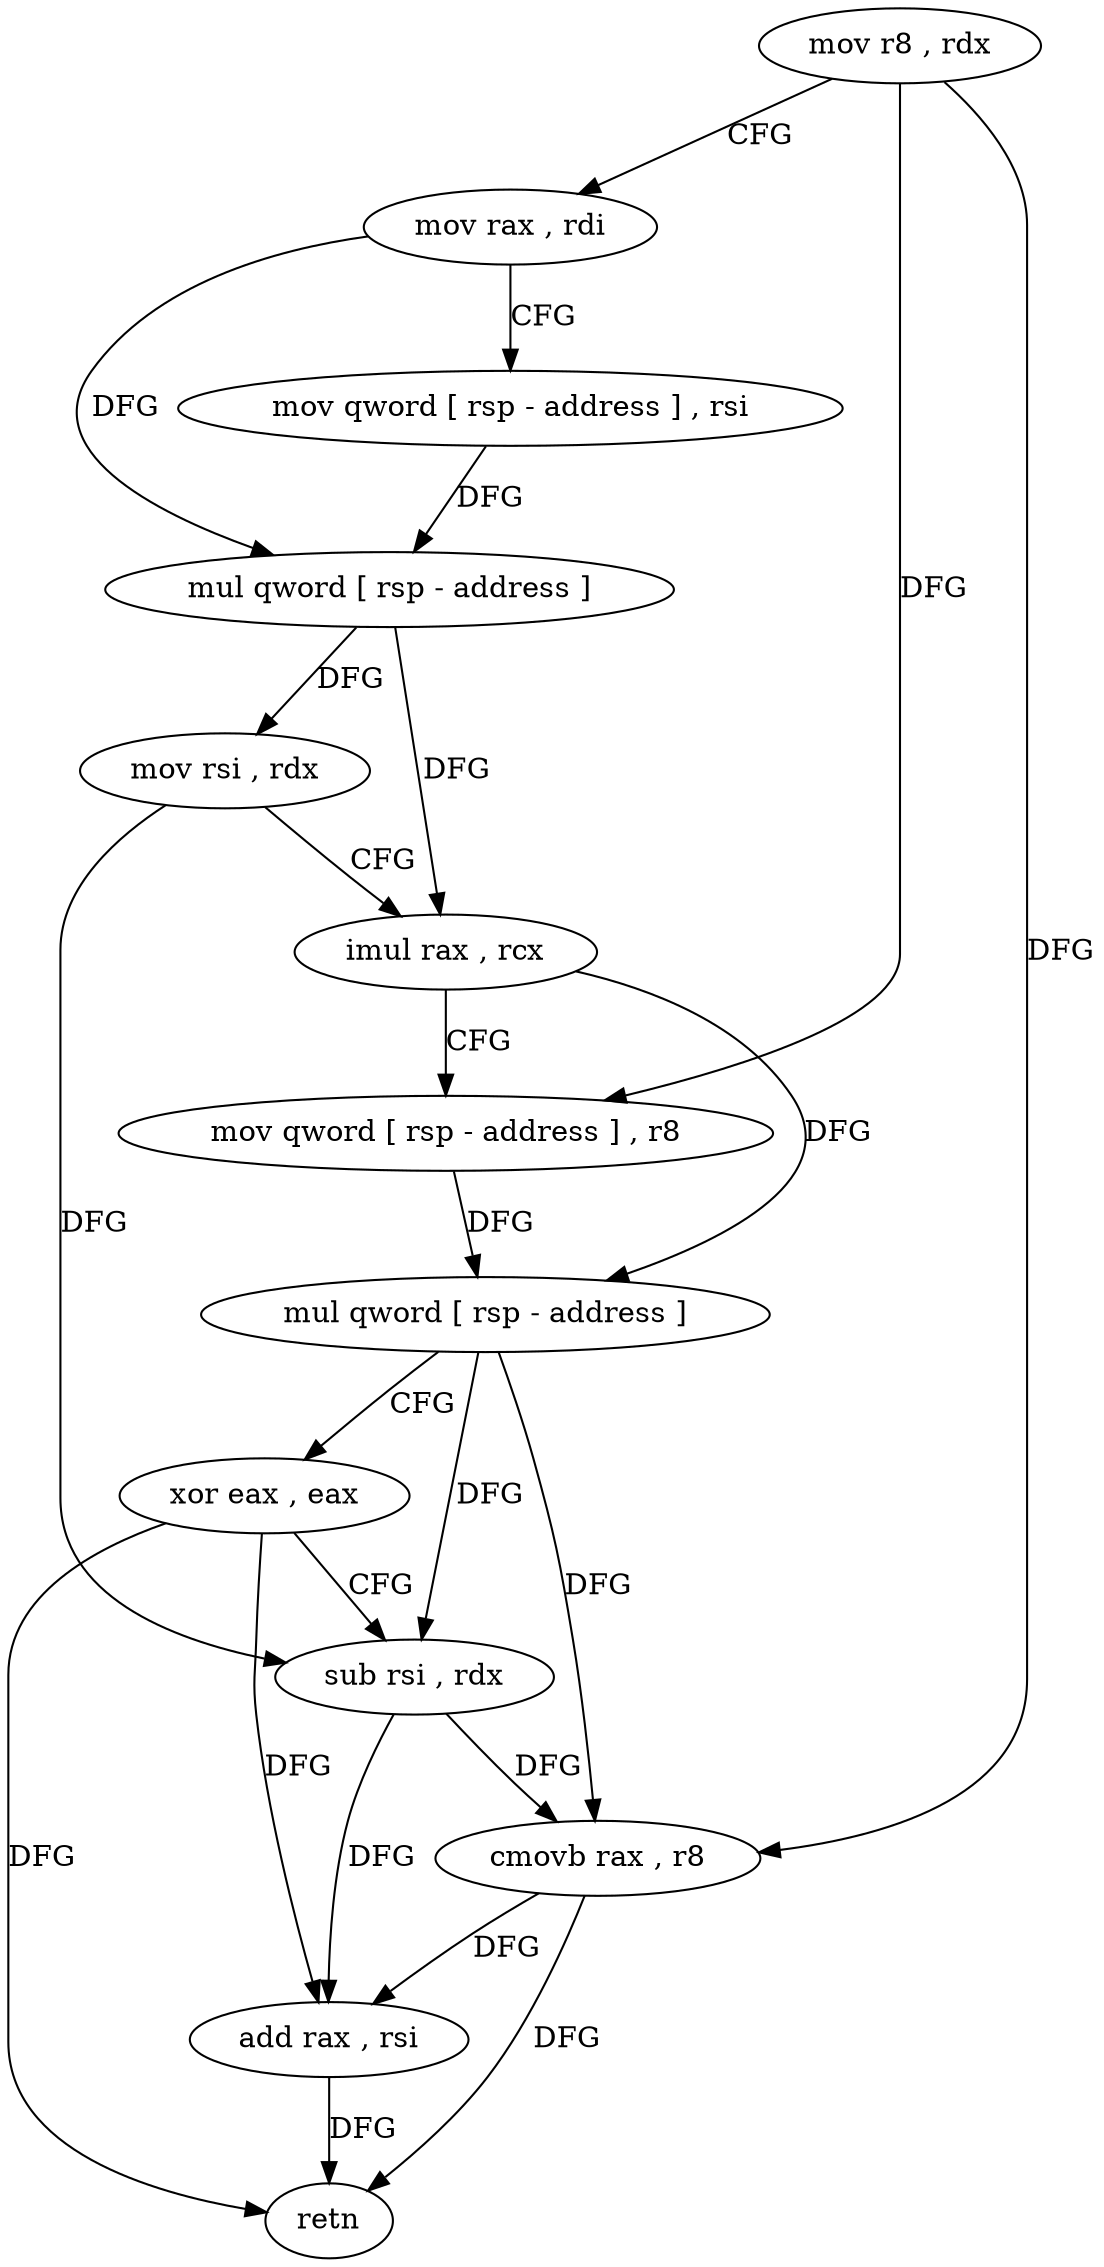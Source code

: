 digraph "func" {
"4213344" [label = "mov r8 , rdx" ]
"4213347" [label = "mov rax , rdi" ]
"4213350" [label = "mov qword [ rsp - address ] , rsi" ]
"4213355" [label = "mul qword [ rsp - address ]" ]
"4213360" [label = "mov rsi , rdx" ]
"4213363" [label = "imul rax , rcx" ]
"4213367" [label = "mov qword [ rsp - address ] , r8" ]
"4213372" [label = "mul qword [ rsp - address ]" ]
"4213377" [label = "xor eax , eax" ]
"4213379" [label = "sub rsi , rdx" ]
"4213382" [label = "cmovb rax , r8" ]
"4213386" [label = "add rax , rsi" ]
"4213389" [label = "retn" ]
"4213344" -> "4213347" [ label = "CFG" ]
"4213344" -> "4213367" [ label = "DFG" ]
"4213344" -> "4213382" [ label = "DFG" ]
"4213347" -> "4213350" [ label = "CFG" ]
"4213347" -> "4213355" [ label = "DFG" ]
"4213350" -> "4213355" [ label = "DFG" ]
"4213355" -> "4213360" [ label = "DFG" ]
"4213355" -> "4213363" [ label = "DFG" ]
"4213360" -> "4213363" [ label = "CFG" ]
"4213360" -> "4213379" [ label = "DFG" ]
"4213363" -> "4213367" [ label = "CFG" ]
"4213363" -> "4213372" [ label = "DFG" ]
"4213367" -> "4213372" [ label = "DFG" ]
"4213372" -> "4213377" [ label = "CFG" ]
"4213372" -> "4213379" [ label = "DFG" ]
"4213372" -> "4213382" [ label = "DFG" ]
"4213377" -> "4213379" [ label = "CFG" ]
"4213377" -> "4213386" [ label = "DFG" ]
"4213377" -> "4213389" [ label = "DFG" ]
"4213379" -> "4213382" [ label = "DFG" ]
"4213379" -> "4213386" [ label = "DFG" ]
"4213382" -> "4213386" [ label = "DFG" ]
"4213382" -> "4213389" [ label = "DFG" ]
"4213386" -> "4213389" [ label = "DFG" ]
}
